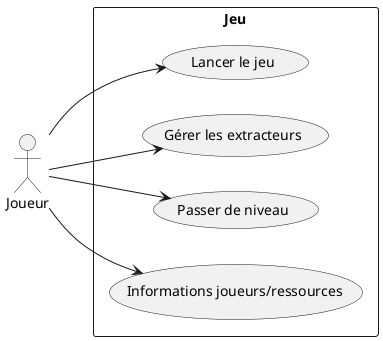 @startuml
left to right direction
actor "Joueur" as fc
rectangle Jeu {
  usecase "Lancer le jeu" as UC1
  usecase "Gérer les extracteurs" as UC2
  usecase "Passer de niveau" as UC3
  usecase "Informations joueurs/ressources" as UC4
}
fc --> UC1
fc --> UC2
fc --> UC3
fc --> UC4
@enduml
